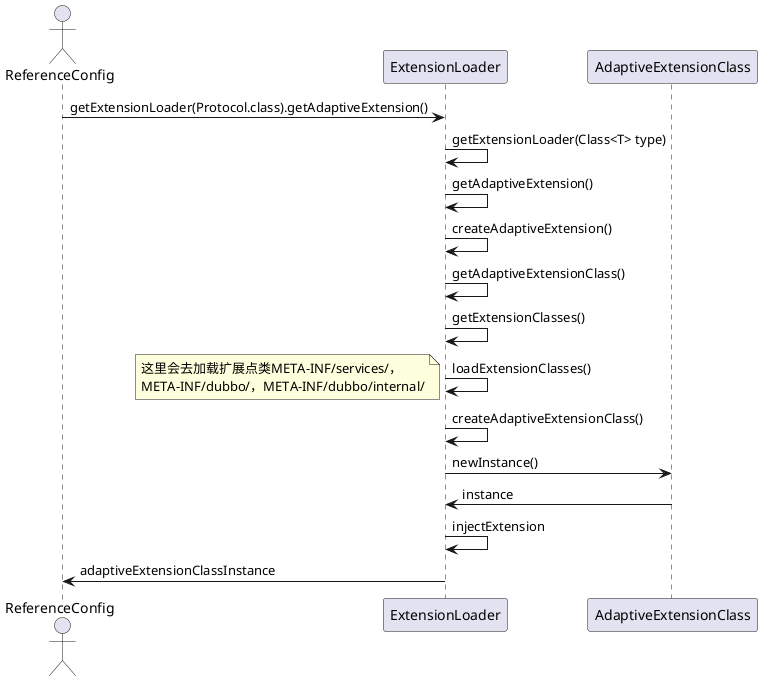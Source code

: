 @startuml
actor ReferenceConfig
ReferenceConfig -> ExtensionLoader: getExtensionLoader(Protocol.class).getAdaptiveExtension()
ExtensionLoader -> ExtensionLoader: getExtensionLoader(Class<T> type)
ExtensionLoader -> ExtensionLoader: getAdaptiveExtension()
ExtensionLoader -> ExtensionLoader: createAdaptiveExtension()
ExtensionLoader -> ExtensionLoader: getAdaptiveExtensionClass()
ExtensionLoader -> ExtensionLoader: getExtensionClasses()
ExtensionLoader -> ExtensionLoader: loadExtensionClasses()
note left: 这里会去加载扩展点类META-INF/services/，\nMETA-INF/dubbo/，META-INF/dubbo/internal/
ExtensionLoader -> ExtensionLoader: createAdaptiveExtensionClass()
ExtensionLoader -> AdaptiveExtensionClass: newInstance()
ExtensionLoader <- AdaptiveExtensionClass: instance
ExtensionLoader -> ExtensionLoader: injectExtension
ExtensionLoader -> ReferenceConfig: adaptiveExtensionClassInstance

@enduml